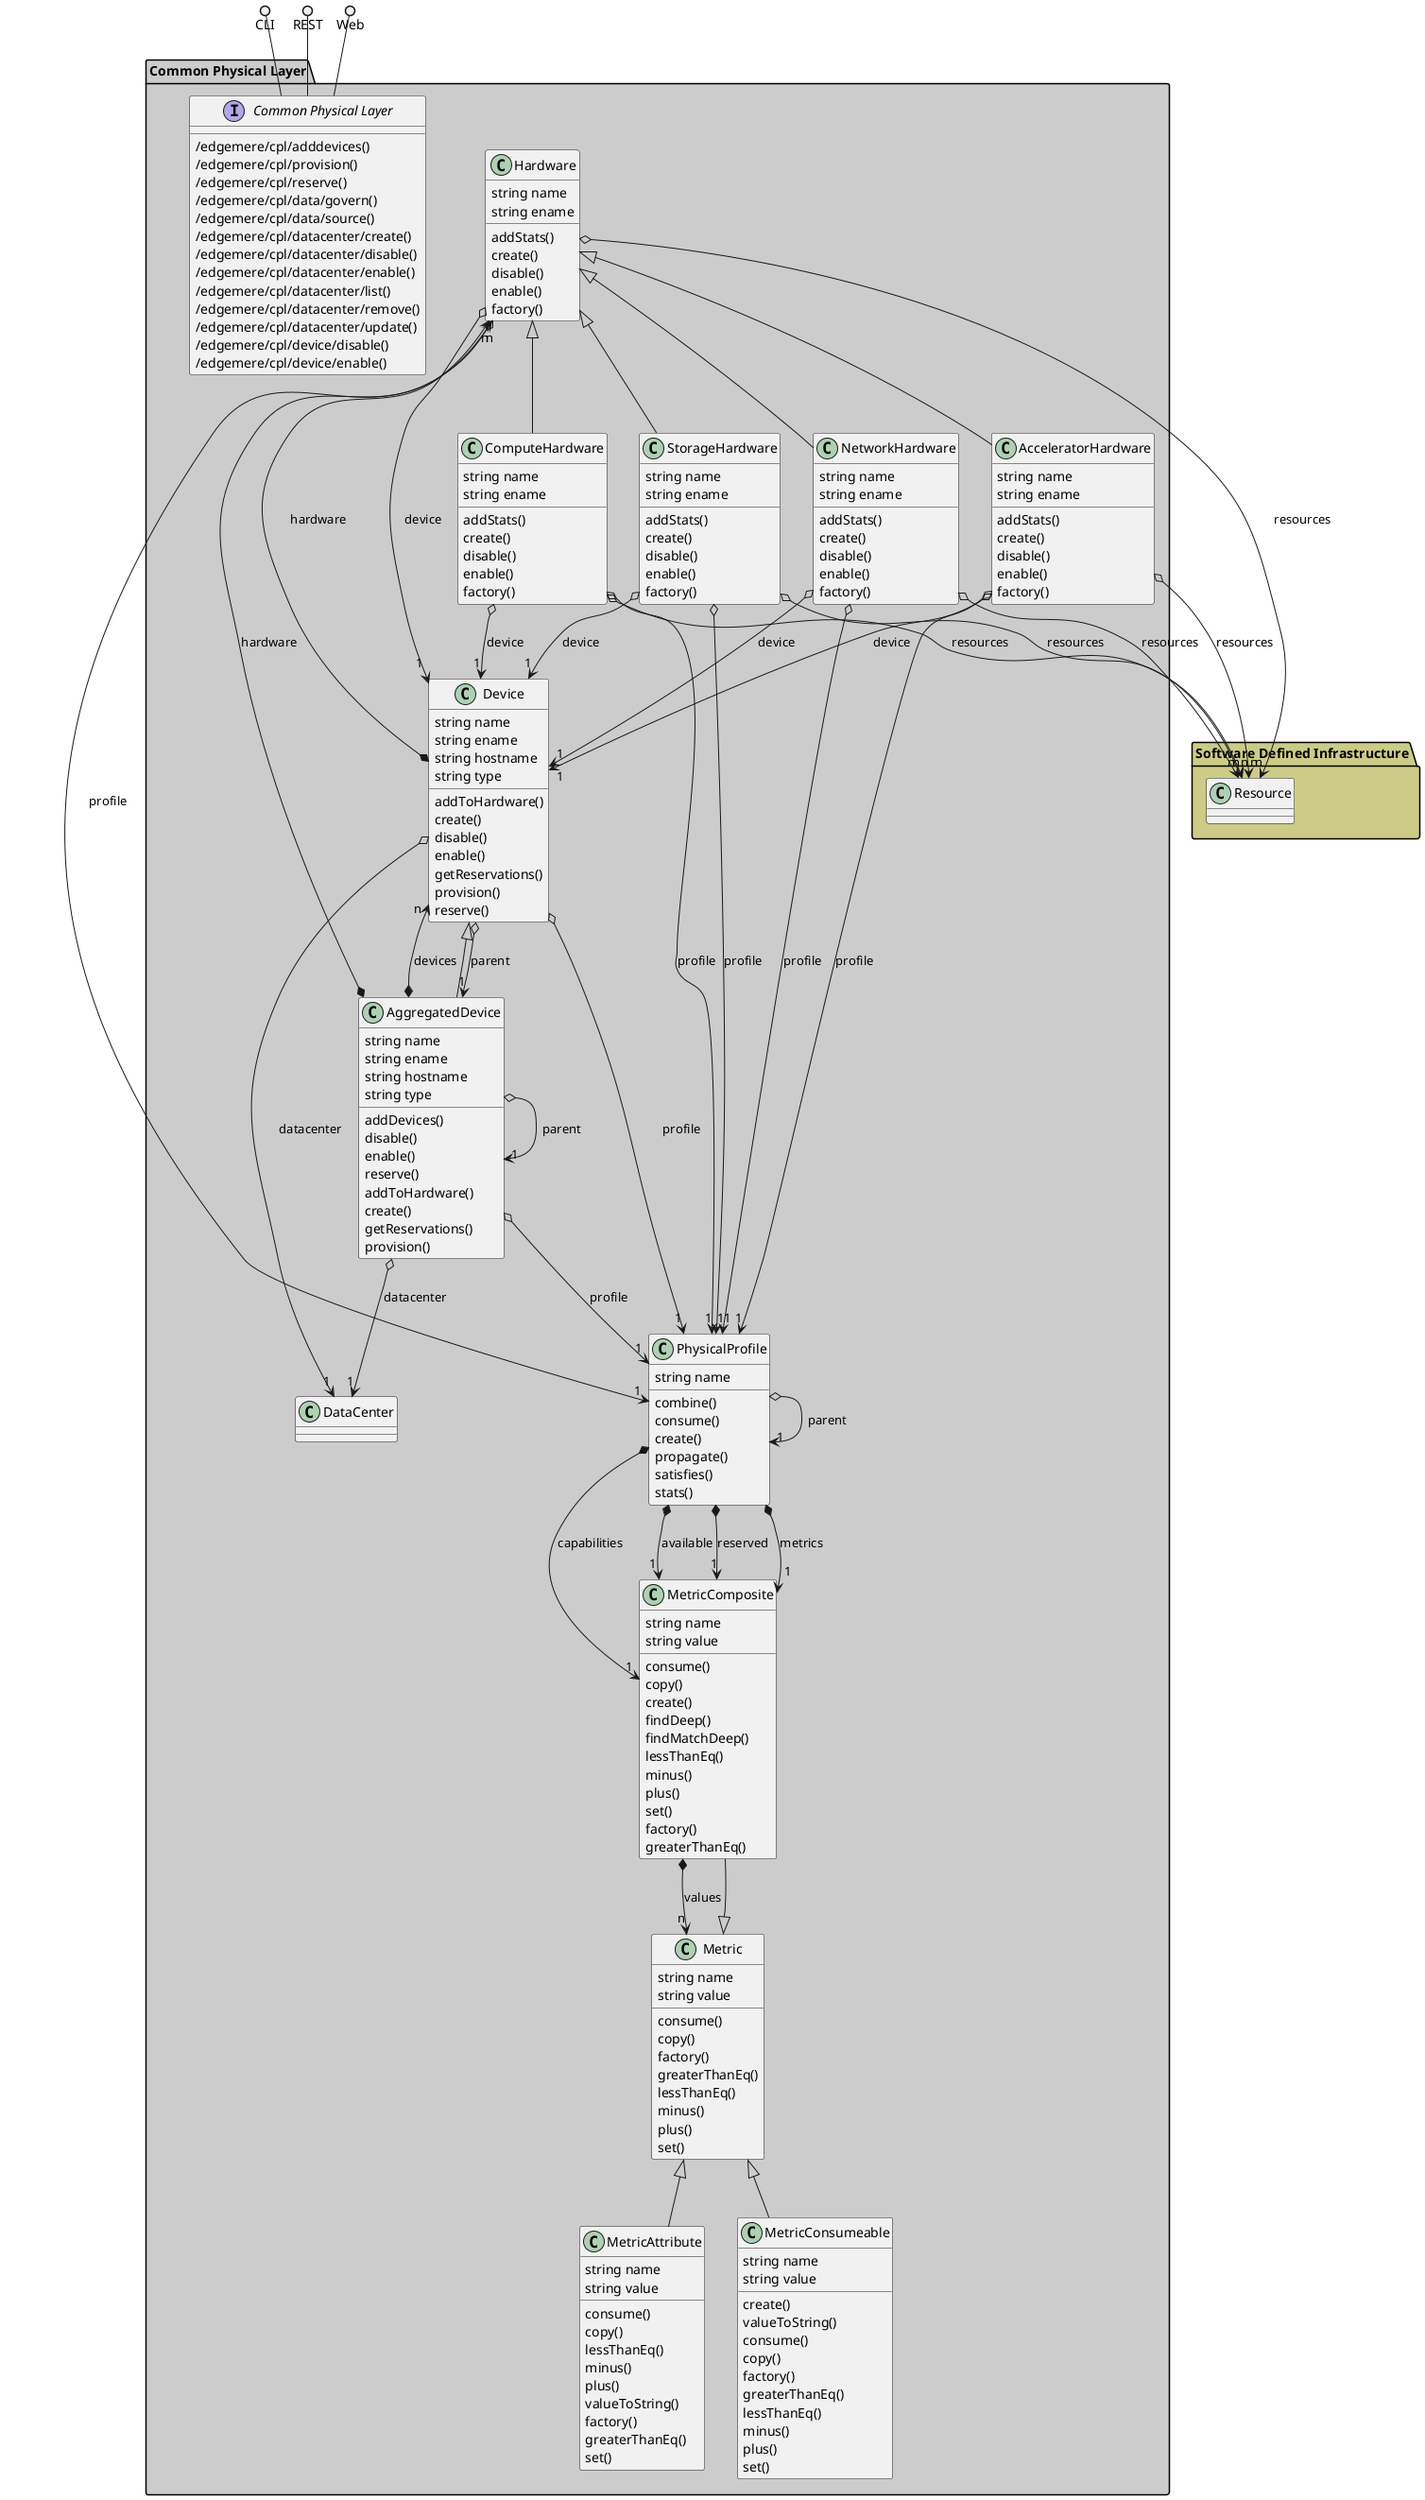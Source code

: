 @startuml


package "Common Physical Layer" #cccccc {
    
        class PhysicalProfile {
        }
    
        class Hardware {
        }
    
        class DataCenter {
        }
    
        class AggregatedDevice {
        }
    
        class Device {
        }
    
        class Metric {
        }
    
        class MetricComposite {
        }
    }

package "Software Defined Infrastructure" #cccc88 {
    
        class Resource {
        }
    }


package "Common Physical Layer" #cccccc {

    interface "Common Physical Layer" as i {
            /edgemere/cpl/adddevices()
            /edgemere/cpl/provision()
            /edgemere/cpl/reserve()
            /edgemere/cpl/data/govern()
            /edgemere/cpl/data/source()
            /edgemere/cpl/datacenter/create()
            /edgemere/cpl/datacenter/disable()
            /edgemere/cpl/datacenter/enable()
            /edgemere/cpl/datacenter/list()
            /edgemere/cpl/datacenter/remove()
            /edgemere/cpl/datacenter/update()
            /edgemere/cpl/device/disable()
            /edgemere/cpl/device/enable()
    
    }
}

CLI ()-- i
REST ()-- i
Web ()-- i

package "Common Physical Layer" #cccccc {
        class "Device" {
                 string name
                 string ename
                 string hostname
                 string type
                             addToHardware()
                     create()
                     disable()
                     enable()
                     getReservations()
                     provision()
                     reserve()
            }
                Device o--> "1" PhysicalProfile : profile
                        Device *--> "n" Hardware : hardware
                        Device o--> "1" DataCenter : datacenter
                        Device o--> "1" AggregatedDevice : parent
            
    
    class "AggregatedDevice" {
                 string name
                 string ename
                 string hostname
                 string type
                             addDevices()
                     disable()
                     enable()
                     reserve()
                     addToHardware()
                     create()
                     getReservations()
                     provision()
            }
                AggregatedDevice *--> "n" Device : devices
                        AggregatedDevice o--> "1" PhysicalProfile : profile
                        AggregatedDevice o--> "1" DataCenter : datacenter
                        AggregatedDevice *--> "n" Hardware : hardware
                        AggregatedDevice o--> "1" AggregatedDevice : parent
            
    
        Device <|-- AggregatedDevice
    
    class "Metric" {
                 string name
                 string value
                             consume()
                     copy()
                     factory()
                     greaterThanEq()
                     lessThanEq()
                     minus()
                     plus()
                     set()
            }
    
    
    class "MetricAttribute" {
                 string name
                 string value
                             consume()
                     copy()
                     lessThanEq()
                     minus()
                     plus()
                     valueToString()
                     factory()
                     greaterThanEq()
                     set()
            }
    
    
        Metric <|-- MetricAttribute
    
    class "MetricComposite" {
                 string name
                 string value
                             consume()
                     copy()
                     create()
                     findDeep()
                     findMatchDeep()
                     lessThanEq()
                     minus()
                     plus()
                     set()
                     factory()
                     greaterThanEq()
            }
                MetricComposite *--> "n" Metric : values
            
    
        Metric <|-- MetricComposite
    
    class "MetricConsumeable" {
                 string name
                 string value
                             create()
                     valueToString()
                     consume()
                     copy()
                     factory()
                     greaterThanEq()
                     lessThanEq()
                     minus()
                     plus()
                     set()
            }
    
    
        Metric <|-- MetricConsumeable
    
    class "PhysicalProfile" {
                 string name
                             combine()
                     consume()
                     create()
                     propagate()
                     satisfies()
                     stats()
            }
                PhysicalProfile *--> "1" MetricComposite : capabilities
                        PhysicalProfile *--> "1" MetricComposite : available
                        PhysicalProfile *--> "1" MetricComposite : reserved
                        PhysicalProfile *--> "1" MetricComposite : metrics
                        PhysicalProfile o--> "1" PhysicalProfile : parent
            
    
    class "Hardware" {
                 string name
                 string ename
                             addStats()
                     create()
                     disable()
                     enable()
                     factory()
            }
                Hardware o--> "1" PhysicalProfile : profile
                        Hardware o--> "1" Device : device
                        Hardware o--> "n" Resource : resources
            
    
    class "ComputeHardware" {
                 string name
                 string ename
                             addStats()
                     create()
                     disable()
                     enable()
                     factory()
            }
                ComputeHardware o--> "1" PhysicalProfile : profile
                        ComputeHardware o--> "1" Device : device
                        ComputeHardware o--> "n" Resource : resources
            
    
        Hardware <|-- ComputeHardware
    
    class "NetworkHardware" {
                 string name
                 string ename
                             addStats()
                     create()
                     disable()
                     enable()
                     factory()
            }
                NetworkHardware o--> "1" PhysicalProfile : profile
                        NetworkHardware o--> "1" Device : device
                        NetworkHardware o--> "n" Resource : resources
            
    
        Hardware <|-- NetworkHardware
    
    class "StorageHardware" {
                 string name
                 string ename
                             addStats()
                     create()
                     disable()
                     enable()
                     factory()
            }
                StorageHardware o--> "1" PhysicalProfile : profile
                        StorageHardware o--> "1" Device : device
                        StorageHardware o--> "n" Resource : resources
            
    
        Hardware <|-- StorageHardware
    
    class "AcceleratorHardware" {
                 string name
                 string ename
                             addStats()
                     create()
                     disable()
                     enable()
                     factory()
            }
                AcceleratorHardware o--> "1" PhysicalProfile : profile
                        AcceleratorHardware o--> "1" Device : device
                        AcceleratorHardware o--> "n" Resource : resources
            
    
        Hardware <|-- AcceleratorHardware
    

}



@enduml
